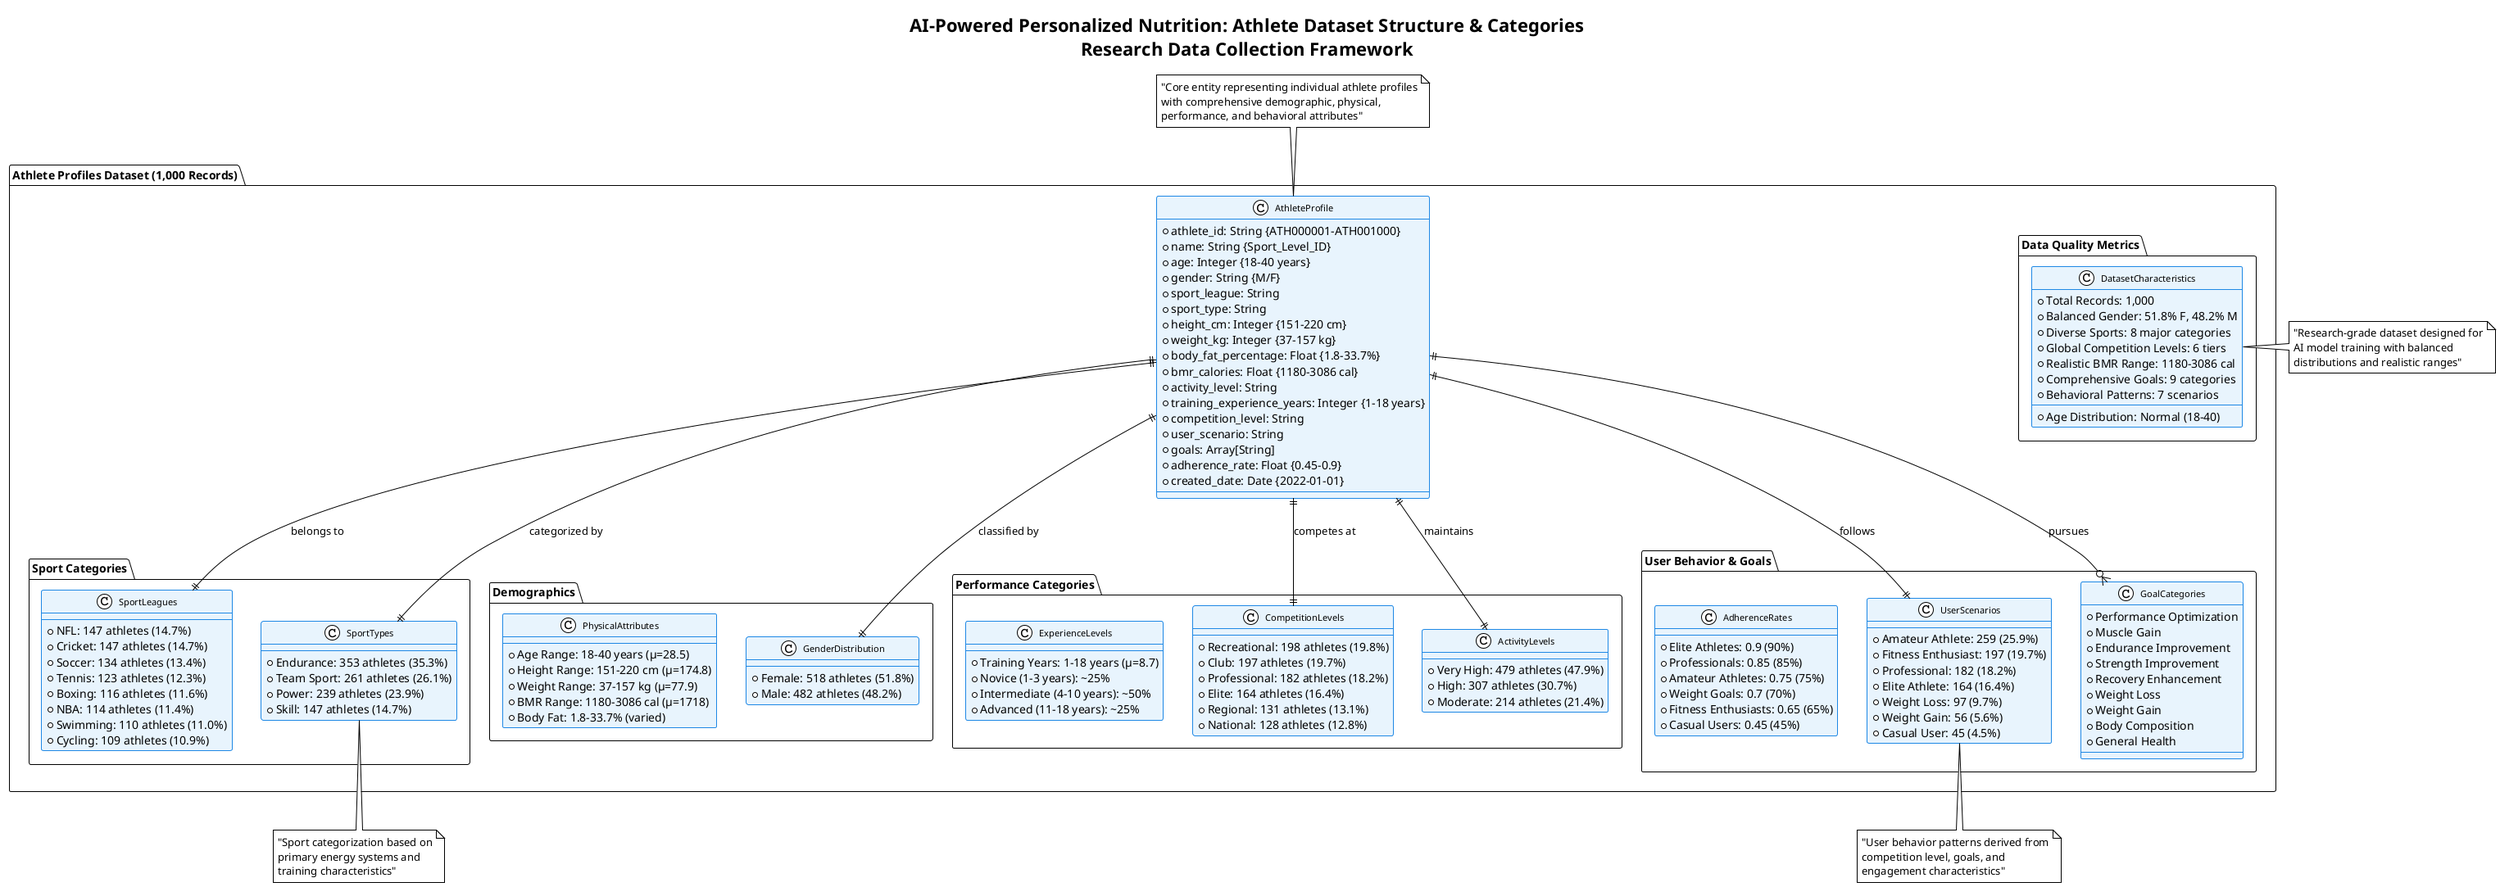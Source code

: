 @startuml Athlete_Dataset_Structure
!theme plain
skinparam backgroundColor #FFFFFF
skinparam class {
    BackgroundColor #E8F4FD
    BorderColor #1E88E5
    FontSize 11
}

title "AI-Powered Personalized Nutrition: Athlete Dataset Structure & Categories\nResearch Data Collection Framework"

package "Athlete Profiles Dataset (1,000 Records)" {
    
    class AthleteProfile {
        +athlete_id: String {ATH000001-ATH001000}
        +name: String {Sport_Level_ID}
        +age: Integer {18-40 years}
        +gender: String {M/F}
        +sport_league: String
        +sport_type: String
        +height_cm: Integer {151-220 cm}
        +weight_kg: Integer {37-157 kg}
        +body_fat_percentage: Float {1.8-33.7%}
        +bmr_calories: Float {1180-3086 cal}
        +activity_level: String
        +training_experience_years: Integer {1-18 years}
        +competition_level: String
        +user_scenario: String
        +goals: Array[String]
        +adherence_rate: Float {0.45-0.9}
        +created_date: Date {2022-01-01}
    }

    package "Sport Categories" {
        class SportLeagues {
            +NFL: 147 athletes (14.7%)
            +Cricket: 147 athletes (14.7%)
            +Soccer: 134 athletes (13.4%)
            +Tennis: 123 athletes (12.3%)
            +Boxing: 116 athletes (11.6%)
            +NBA: 114 athletes (11.4%)
            +Swimming: 110 athletes (11.0%)
            +Cycling: 109 athletes (10.9%)
        }
        
        class SportTypes {
            +Endurance: 353 athletes (35.3%)
            +Team Sport: 261 athletes (26.1%)
            +Power: 239 athletes (23.9%)
            +Skill: 147 athletes (14.7%)
        }
    }

    package "Demographics" {
        class GenderDistribution {
            +Female: 518 athletes (51.8%)
            +Male: 482 athletes (48.2%)
        }
        
        class PhysicalAttributes {
            +Age Range: 18-40 years (μ=28.5)
            +Height Range: 151-220 cm (μ=174.8)
            +Weight Range: 37-157 kg (μ=77.9)
            +BMR Range: 1180-3086 cal (μ=1718)
            +Body Fat: 1.8-33.7% (varied)
        }
    }

    package "Performance Categories" {
        class CompetitionLevels {
            +Recreational: 198 athletes (19.8%)
            +Club: 197 athletes (19.7%)
            +Professional: 182 athletes (18.2%)
            +Elite: 164 athletes (16.4%)
            +Regional: 131 athletes (13.1%)
            +National: 128 athletes (12.8%)
        }
        
        class ActivityLevels {
            +Very High: 479 athletes (47.9%)
            +High: 307 athletes (30.7%)
            +Moderate: 214 athletes (21.4%)
        }
        
        class ExperienceLevels {
            +Training Years: 1-18 years (μ=8.7)
            +Novice (1-3 years): ~25%
            +Intermediate (4-10 years): ~50%
            +Advanced (11-18 years): ~25%
        }
    }

    package "User Behavior & Goals" {
        class UserScenarios {
            +Amateur Athlete: 259 (25.9%)
            +Fitness Enthusiast: 197 (19.7%)
            +Professional: 182 (18.2%)
            +Elite Athlete: 164 (16.4%)
            +Weight Loss: 97 (9.7%)
            +Weight Gain: 56 (5.6%)
            +Casual User: 45 (4.5%)
        }
        
        class GoalCategories {
            +Performance Optimization
            +Muscle Gain
            +Endurance Improvement
            +Strength Improvement
            +Recovery Enhancement
            +Weight Loss
            +Weight Gain
            +Body Composition
            +General Health
        }
        
        class AdherenceRates {
            +Elite Athletes: 0.9 (90%)
            +Professionals: 0.85 (85%)
            +Amateur Athletes: 0.75 (75%)
            +Weight Goals: 0.7 (70%)
            +Fitness Enthusiasts: 0.65 (65%)
            +Casual Users: 0.45 (45%)
        }
    }

    package "Data Quality Metrics" {
        class DatasetCharacteristics {
            +Total Records: 1,000
            +Balanced Gender: 51.8% F, 48.2% M
            +Diverse Sports: 8 major categories
            +Age Distribution: Normal (18-40)
            +Global Competition Levels: 6 tiers
            +Realistic BMR Range: 1180-3086 cal
            +Comprehensive Goals: 9 categories
            +Behavioral Patterns: 7 scenarios
        }
    }
}

note top of AthleteProfile : "Core entity representing individual athlete profiles\nwith comprehensive demographic, physical,\nperformance, and behavioral attributes"

note bottom of SportTypes : "Sport categorization based on\nprimary energy systems and\ntraining characteristics"

note bottom of UserScenarios : "User behavior patterns derived from\ncompetition level, goals, and\nengagement characteristics"

note right of DatasetCharacteristics : "Research-grade dataset designed for\nAI model training with balanced\ndistributions and realistic ranges"

AthleteProfile ||--|| SportLeagues : "belongs to"
AthleteProfile ||--|| SportTypes : "categorized by"
AthleteProfile ||--|| GenderDistribution : "classified by"
AthleteProfile ||--|| CompetitionLevels : "competes at"
AthleteProfile ||--|| ActivityLevels : "maintains"
AthleteProfile ||--|| UserScenarios : "follows"
AthleteProfile ||--o{ GoalCategories : "pursues"

@enduml 